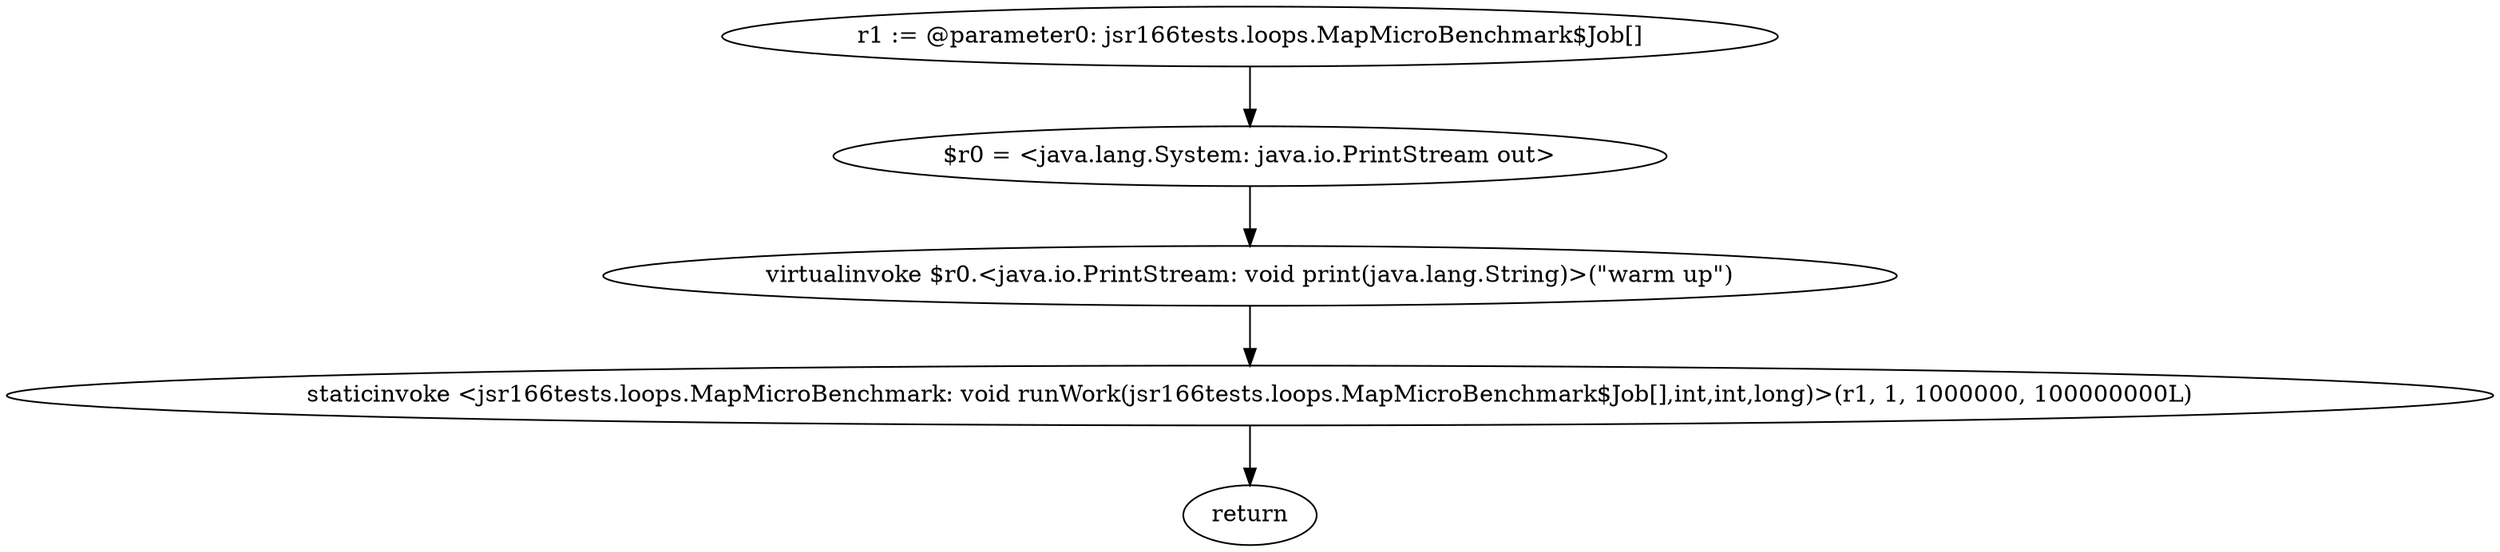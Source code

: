 digraph "unitGraph" {
    "r1 := @parameter0: jsr166tests.loops.MapMicroBenchmark$Job[]"
    "$r0 = <java.lang.System: java.io.PrintStream out>"
    "virtualinvoke $r0.<java.io.PrintStream: void print(java.lang.String)>(\"warm up\")"
    "staticinvoke <jsr166tests.loops.MapMicroBenchmark: void runWork(jsr166tests.loops.MapMicroBenchmark$Job[],int,int,long)>(r1, 1, 1000000, 100000000L)"
    "return"
    "r1 := @parameter0: jsr166tests.loops.MapMicroBenchmark$Job[]"->"$r0 = <java.lang.System: java.io.PrintStream out>";
    "$r0 = <java.lang.System: java.io.PrintStream out>"->"virtualinvoke $r0.<java.io.PrintStream: void print(java.lang.String)>(\"warm up\")";
    "virtualinvoke $r0.<java.io.PrintStream: void print(java.lang.String)>(\"warm up\")"->"staticinvoke <jsr166tests.loops.MapMicroBenchmark: void runWork(jsr166tests.loops.MapMicroBenchmark$Job[],int,int,long)>(r1, 1, 1000000, 100000000L)";
    "staticinvoke <jsr166tests.loops.MapMicroBenchmark: void runWork(jsr166tests.loops.MapMicroBenchmark$Job[],int,int,long)>(r1, 1, 1000000, 100000000L)"->"return";
}
